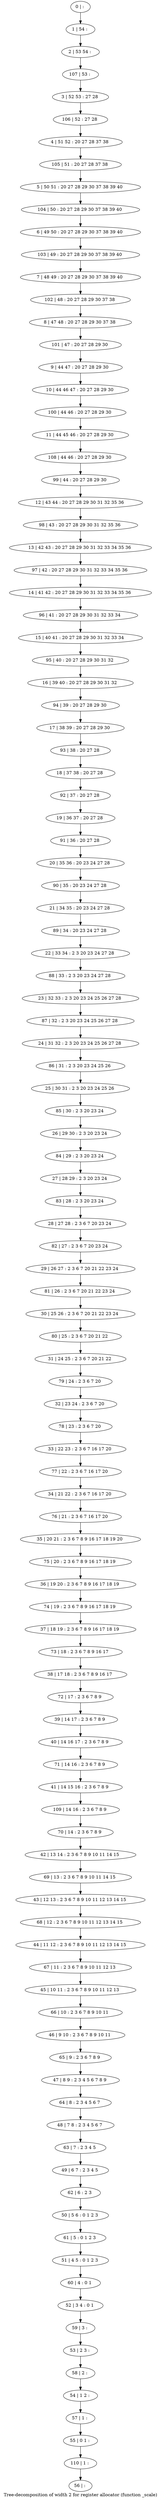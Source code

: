 digraph G {
graph [label="Tree-decomposition of width 2 for register allocator (function _scale)"]
0[label="0 | : "];
1[label="1 | 54 : "];
2[label="2 | 53 54 : "];
3[label="3 | 52 53 : 27 28 "];
4[label="4 | 51 52 : 20 27 28 37 38 "];
5[label="5 | 50 51 : 20 27 28 29 30 37 38 39 40 "];
6[label="6 | 49 50 : 20 27 28 29 30 37 38 39 40 "];
7[label="7 | 48 49 : 20 27 28 29 30 37 38 39 40 "];
8[label="8 | 47 48 : 20 27 28 29 30 37 38 "];
9[label="9 | 44 47 : 20 27 28 29 30 "];
10[label="10 | 44 46 47 : 20 27 28 29 30 "];
11[label="11 | 44 45 46 : 20 27 28 29 30 "];
12[label="12 | 43 44 : 20 27 28 29 30 31 32 35 36 "];
13[label="13 | 42 43 : 20 27 28 29 30 31 32 33 34 35 36 "];
14[label="14 | 41 42 : 20 27 28 29 30 31 32 33 34 35 36 "];
15[label="15 | 40 41 : 20 27 28 29 30 31 32 33 34 "];
16[label="16 | 39 40 : 20 27 28 29 30 31 32 "];
17[label="17 | 38 39 : 20 27 28 29 30 "];
18[label="18 | 37 38 : 20 27 28 "];
19[label="19 | 36 37 : 20 27 28 "];
20[label="20 | 35 36 : 20 23 24 27 28 "];
21[label="21 | 34 35 : 20 23 24 27 28 "];
22[label="22 | 33 34 : 2 3 20 23 24 27 28 "];
23[label="23 | 32 33 : 2 3 20 23 24 25 26 27 28 "];
24[label="24 | 31 32 : 2 3 20 23 24 25 26 27 28 "];
25[label="25 | 30 31 : 2 3 20 23 24 25 26 "];
26[label="26 | 29 30 : 2 3 20 23 24 "];
27[label="27 | 28 29 : 2 3 20 23 24 "];
28[label="28 | 27 28 : 2 3 6 7 20 23 24 "];
29[label="29 | 26 27 : 2 3 6 7 20 21 22 23 24 "];
30[label="30 | 25 26 : 2 3 6 7 20 21 22 23 24 "];
31[label="31 | 24 25 : 2 3 6 7 20 21 22 "];
32[label="32 | 23 24 : 2 3 6 7 20 "];
33[label="33 | 22 23 : 2 3 6 7 16 17 20 "];
34[label="34 | 21 22 : 2 3 6 7 16 17 20 "];
35[label="35 | 20 21 : 2 3 6 7 8 9 16 17 18 19 20 "];
36[label="36 | 19 20 : 2 3 6 7 8 9 16 17 18 19 "];
37[label="37 | 18 19 : 2 3 6 7 8 9 16 17 18 19 "];
38[label="38 | 17 18 : 2 3 6 7 8 9 16 17 "];
39[label="39 | 14 17 : 2 3 6 7 8 9 "];
40[label="40 | 14 16 17 : 2 3 6 7 8 9 "];
41[label="41 | 14 15 16 : 2 3 6 7 8 9 "];
42[label="42 | 13 14 : 2 3 6 7 8 9 10 11 14 15 "];
43[label="43 | 12 13 : 2 3 6 7 8 9 10 11 12 13 14 15 "];
44[label="44 | 11 12 : 2 3 6 7 8 9 10 11 12 13 14 15 "];
45[label="45 | 10 11 : 2 3 6 7 8 9 10 11 12 13 "];
46[label="46 | 9 10 : 2 3 6 7 8 9 10 11 "];
47[label="47 | 8 9 : 2 3 4 5 6 7 8 9 "];
48[label="48 | 7 8 : 2 3 4 5 6 7 "];
49[label="49 | 6 7 : 2 3 4 5 "];
50[label="50 | 5 6 : 0 1 2 3 "];
51[label="51 | 4 5 : 0 1 2 3 "];
52[label="52 | 3 4 : 0 1 "];
53[label="53 | 2 3 : "];
54[label="54 | 1 2 : "];
55[label="55 | 0 1 : "];
56[label="56 | : "];
57[label="57 | 1 : "];
58[label="58 | 2 : "];
59[label="59 | 3 : "];
60[label="60 | 4 : 0 1 "];
61[label="61 | 5 : 0 1 2 3 "];
62[label="62 | 6 : 2 3 "];
63[label="63 | 7 : 2 3 4 5 "];
64[label="64 | 8 : 2 3 4 5 6 7 "];
65[label="65 | 9 : 2 3 6 7 8 9 "];
66[label="66 | 10 : 2 3 6 7 8 9 10 11 "];
67[label="67 | 11 : 2 3 6 7 8 9 10 11 12 13 "];
68[label="68 | 12 : 2 3 6 7 8 9 10 11 12 13 14 15 "];
69[label="69 | 13 : 2 3 6 7 8 9 10 11 14 15 "];
70[label="70 | 14 : 2 3 6 7 8 9 "];
71[label="71 | 14 16 : 2 3 6 7 8 9 "];
72[label="72 | 17 : 2 3 6 7 8 9 "];
73[label="73 | 18 : 2 3 6 7 8 9 16 17 "];
74[label="74 | 19 : 2 3 6 7 8 9 16 17 18 19 "];
75[label="75 | 20 : 2 3 6 7 8 9 16 17 18 19 "];
76[label="76 | 21 : 2 3 6 7 16 17 20 "];
77[label="77 | 22 : 2 3 6 7 16 17 20 "];
78[label="78 | 23 : 2 3 6 7 20 "];
79[label="79 | 24 : 2 3 6 7 20 "];
80[label="80 | 25 : 2 3 6 7 20 21 22 "];
81[label="81 | 26 : 2 3 6 7 20 21 22 23 24 "];
82[label="82 | 27 : 2 3 6 7 20 23 24 "];
83[label="83 | 28 : 2 3 20 23 24 "];
84[label="84 | 29 : 2 3 20 23 24 "];
85[label="85 | 30 : 2 3 20 23 24 "];
86[label="86 | 31 : 2 3 20 23 24 25 26 "];
87[label="87 | 32 : 2 3 20 23 24 25 26 27 28 "];
88[label="88 | 33 : 2 3 20 23 24 27 28 "];
89[label="89 | 34 : 20 23 24 27 28 "];
90[label="90 | 35 : 20 23 24 27 28 "];
91[label="91 | 36 : 20 27 28 "];
92[label="92 | 37 : 20 27 28 "];
93[label="93 | 38 : 20 27 28 "];
94[label="94 | 39 : 20 27 28 29 30 "];
95[label="95 | 40 : 20 27 28 29 30 31 32 "];
96[label="96 | 41 : 20 27 28 29 30 31 32 33 34 "];
97[label="97 | 42 : 20 27 28 29 30 31 32 33 34 35 36 "];
98[label="98 | 43 : 20 27 28 29 30 31 32 35 36 "];
99[label="99 | 44 : 20 27 28 29 30 "];
100[label="100 | 44 46 : 20 27 28 29 30 "];
101[label="101 | 47 : 20 27 28 29 30 "];
102[label="102 | 48 : 20 27 28 29 30 37 38 "];
103[label="103 | 49 : 20 27 28 29 30 37 38 39 40 "];
104[label="104 | 50 : 20 27 28 29 30 37 38 39 40 "];
105[label="105 | 51 : 20 27 28 37 38 "];
106[label="106 | 52 : 27 28 "];
107[label="107 | 53 : "];
108[label="108 | 44 46 : 20 27 28 29 30 "];
109[label="109 | 14 16 : 2 3 6 7 8 9 "];
110[label="110 | 1 : "];
0->1 ;
1->2 ;
9->10 ;
39->40 ;
57->55 ;
54->57 ;
58->54 ;
53->58 ;
59->53 ;
52->59 ;
60->52 ;
51->60 ;
61->51 ;
50->61 ;
62->50 ;
49->62 ;
63->49 ;
48->63 ;
64->48 ;
47->64 ;
65->47 ;
46->65 ;
66->46 ;
45->66 ;
67->45 ;
44->67 ;
68->44 ;
43->68 ;
69->43 ;
42->69 ;
70->42 ;
71->41 ;
40->71 ;
72->39 ;
38->72 ;
73->38 ;
37->73 ;
74->37 ;
36->74 ;
75->36 ;
35->75 ;
76->35 ;
34->76 ;
77->34 ;
33->77 ;
78->33 ;
32->78 ;
79->32 ;
31->79 ;
80->31 ;
30->80 ;
81->30 ;
29->81 ;
82->29 ;
28->82 ;
83->28 ;
27->83 ;
84->27 ;
26->84 ;
85->26 ;
25->85 ;
86->25 ;
24->86 ;
87->24 ;
23->87 ;
88->23 ;
22->88 ;
89->22 ;
21->89 ;
90->21 ;
20->90 ;
91->20 ;
19->91 ;
92->19 ;
18->92 ;
93->18 ;
17->93 ;
94->17 ;
16->94 ;
95->16 ;
15->95 ;
96->15 ;
14->96 ;
97->14 ;
13->97 ;
98->13 ;
12->98 ;
99->12 ;
100->11 ;
10->100 ;
101->9 ;
8->101 ;
102->8 ;
7->102 ;
103->7 ;
6->103 ;
104->6 ;
5->104 ;
105->5 ;
4->105 ;
106->4 ;
3->106 ;
107->3 ;
2->107 ;
108->99 ;
11->108 ;
109->70 ;
41->109 ;
110->56 ;
55->110 ;
}
